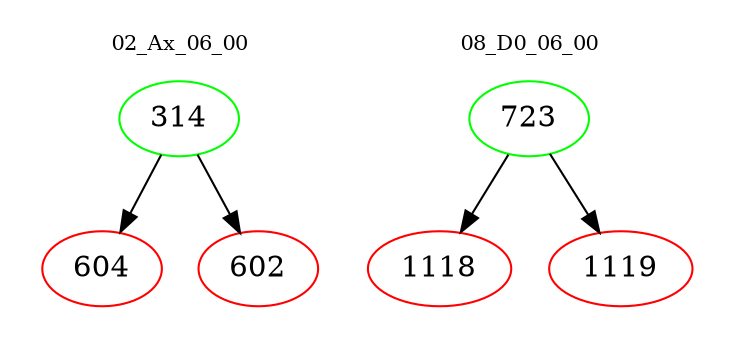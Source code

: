 digraph{
subgraph cluster_0 {
color = white
label = "02_Ax_06_00";
fontsize=10;
T0_314 [label="314", color="green"]
T0_314 -> T0_604 [color="black"]
T0_604 [label="604", color="red"]
T0_314 -> T0_602 [color="black"]
T0_602 [label="602", color="red"]
}
subgraph cluster_1 {
color = white
label = "08_D0_06_00";
fontsize=10;
T1_723 [label="723", color="green"]
T1_723 -> T1_1118 [color="black"]
T1_1118 [label="1118", color="red"]
T1_723 -> T1_1119 [color="black"]
T1_1119 [label="1119", color="red"]
}
}
